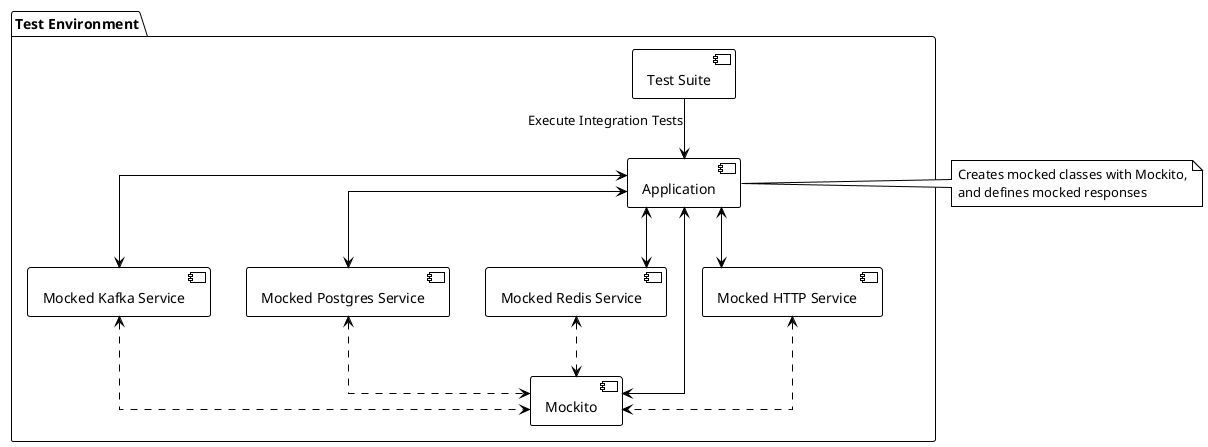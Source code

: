 @startuml
!theme plain
skinparam linetype polyline
skinparam linetype ortho

package "Test Environment" {
  [Test Suite] as TS
  [Application] as AUT
  [Mocked Kafka Service] as MKS
  [Mocked Postgres Service] as MPS
  [Mocked Redis Service] as MRS
  [Mocked HTTP Service] as MHS
  [Mockito] as M
}

TS --> AUT : Execute Integration Tests
AUT <--> MKS
AUT <--> MPS
AUT <--> MRS
AUT <--> MHS
AUT <--> M
MKS <..> M
MPS <..> M
MRS <..> M
MHS <..> M

note right of AUT
  Creates mocked classes with Mockito,
  and defines mocked responses
end note

@enduml
